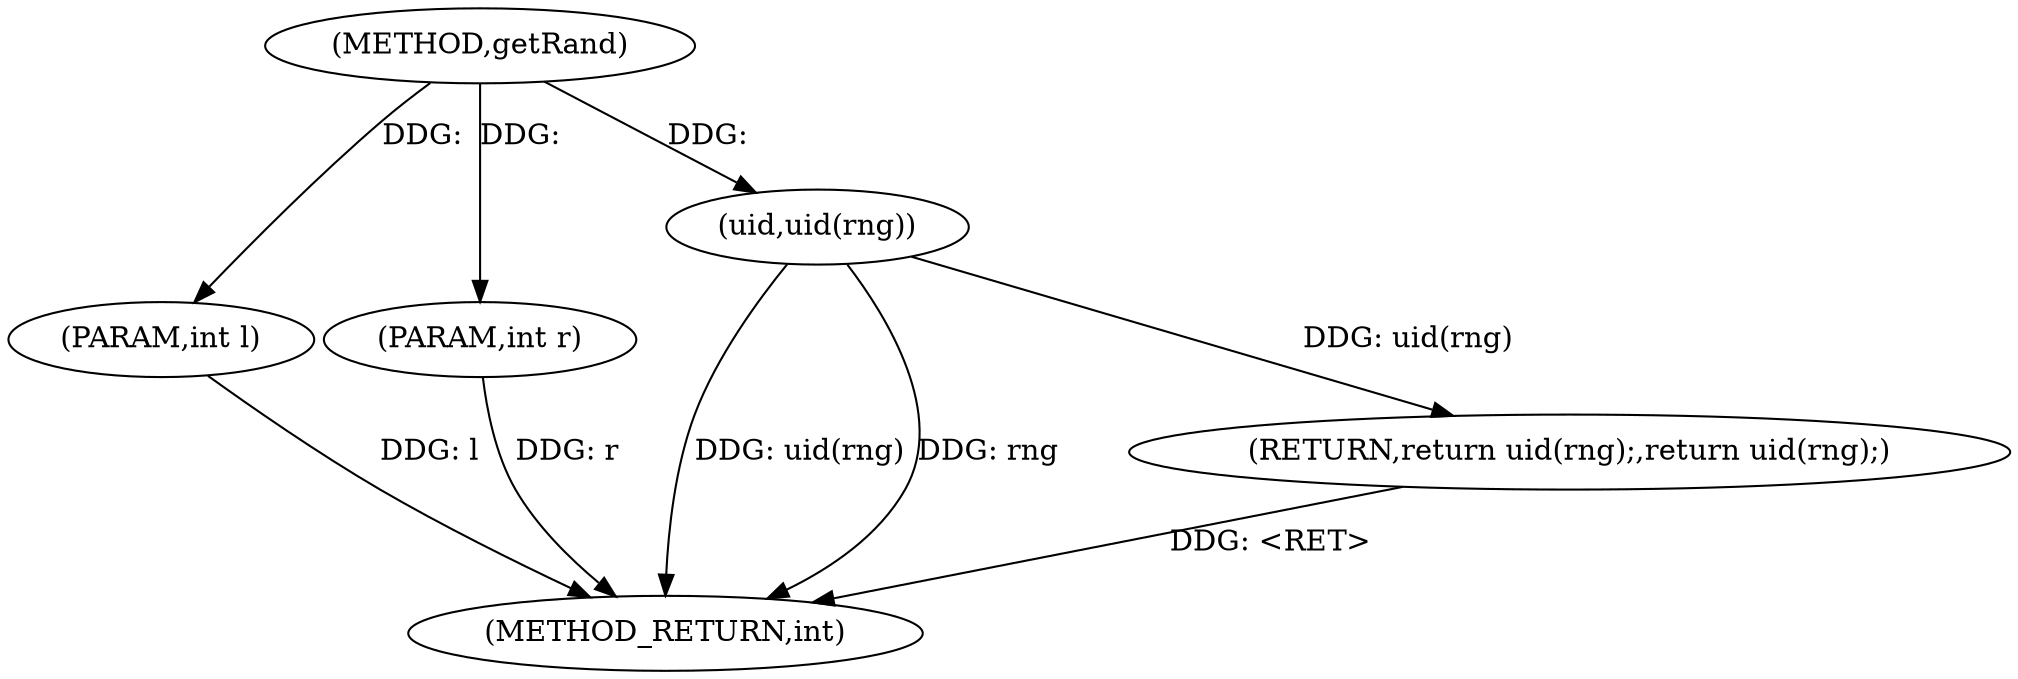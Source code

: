 digraph "getRand" {  
"1000128" [label = "(METHOD,getRand)" ]
"1000136" [label = "(METHOD_RETURN,int)" ]
"1000129" [label = "(PARAM,int l)" ]
"1000130" [label = "(PARAM,int r)" ]
"1000133" [label = "(RETURN,return uid(rng);,return uid(rng);)" ]
"1000134" [label = "(uid,uid(rng))" ]
  "1000129" -> "1000136"  [ label = "DDG: l"] 
  "1000130" -> "1000136"  [ label = "DDG: r"] 
  "1000134" -> "1000136"  [ label = "DDG: uid(rng)"] 
  "1000133" -> "1000136"  [ label = "DDG: <RET>"] 
  "1000134" -> "1000136"  [ label = "DDG: rng"] 
  "1000128" -> "1000129"  [ label = "DDG: "] 
  "1000128" -> "1000130"  [ label = "DDG: "] 
  "1000134" -> "1000133"  [ label = "DDG: uid(rng)"] 
  "1000128" -> "1000134"  [ label = "DDG: "] 
}
